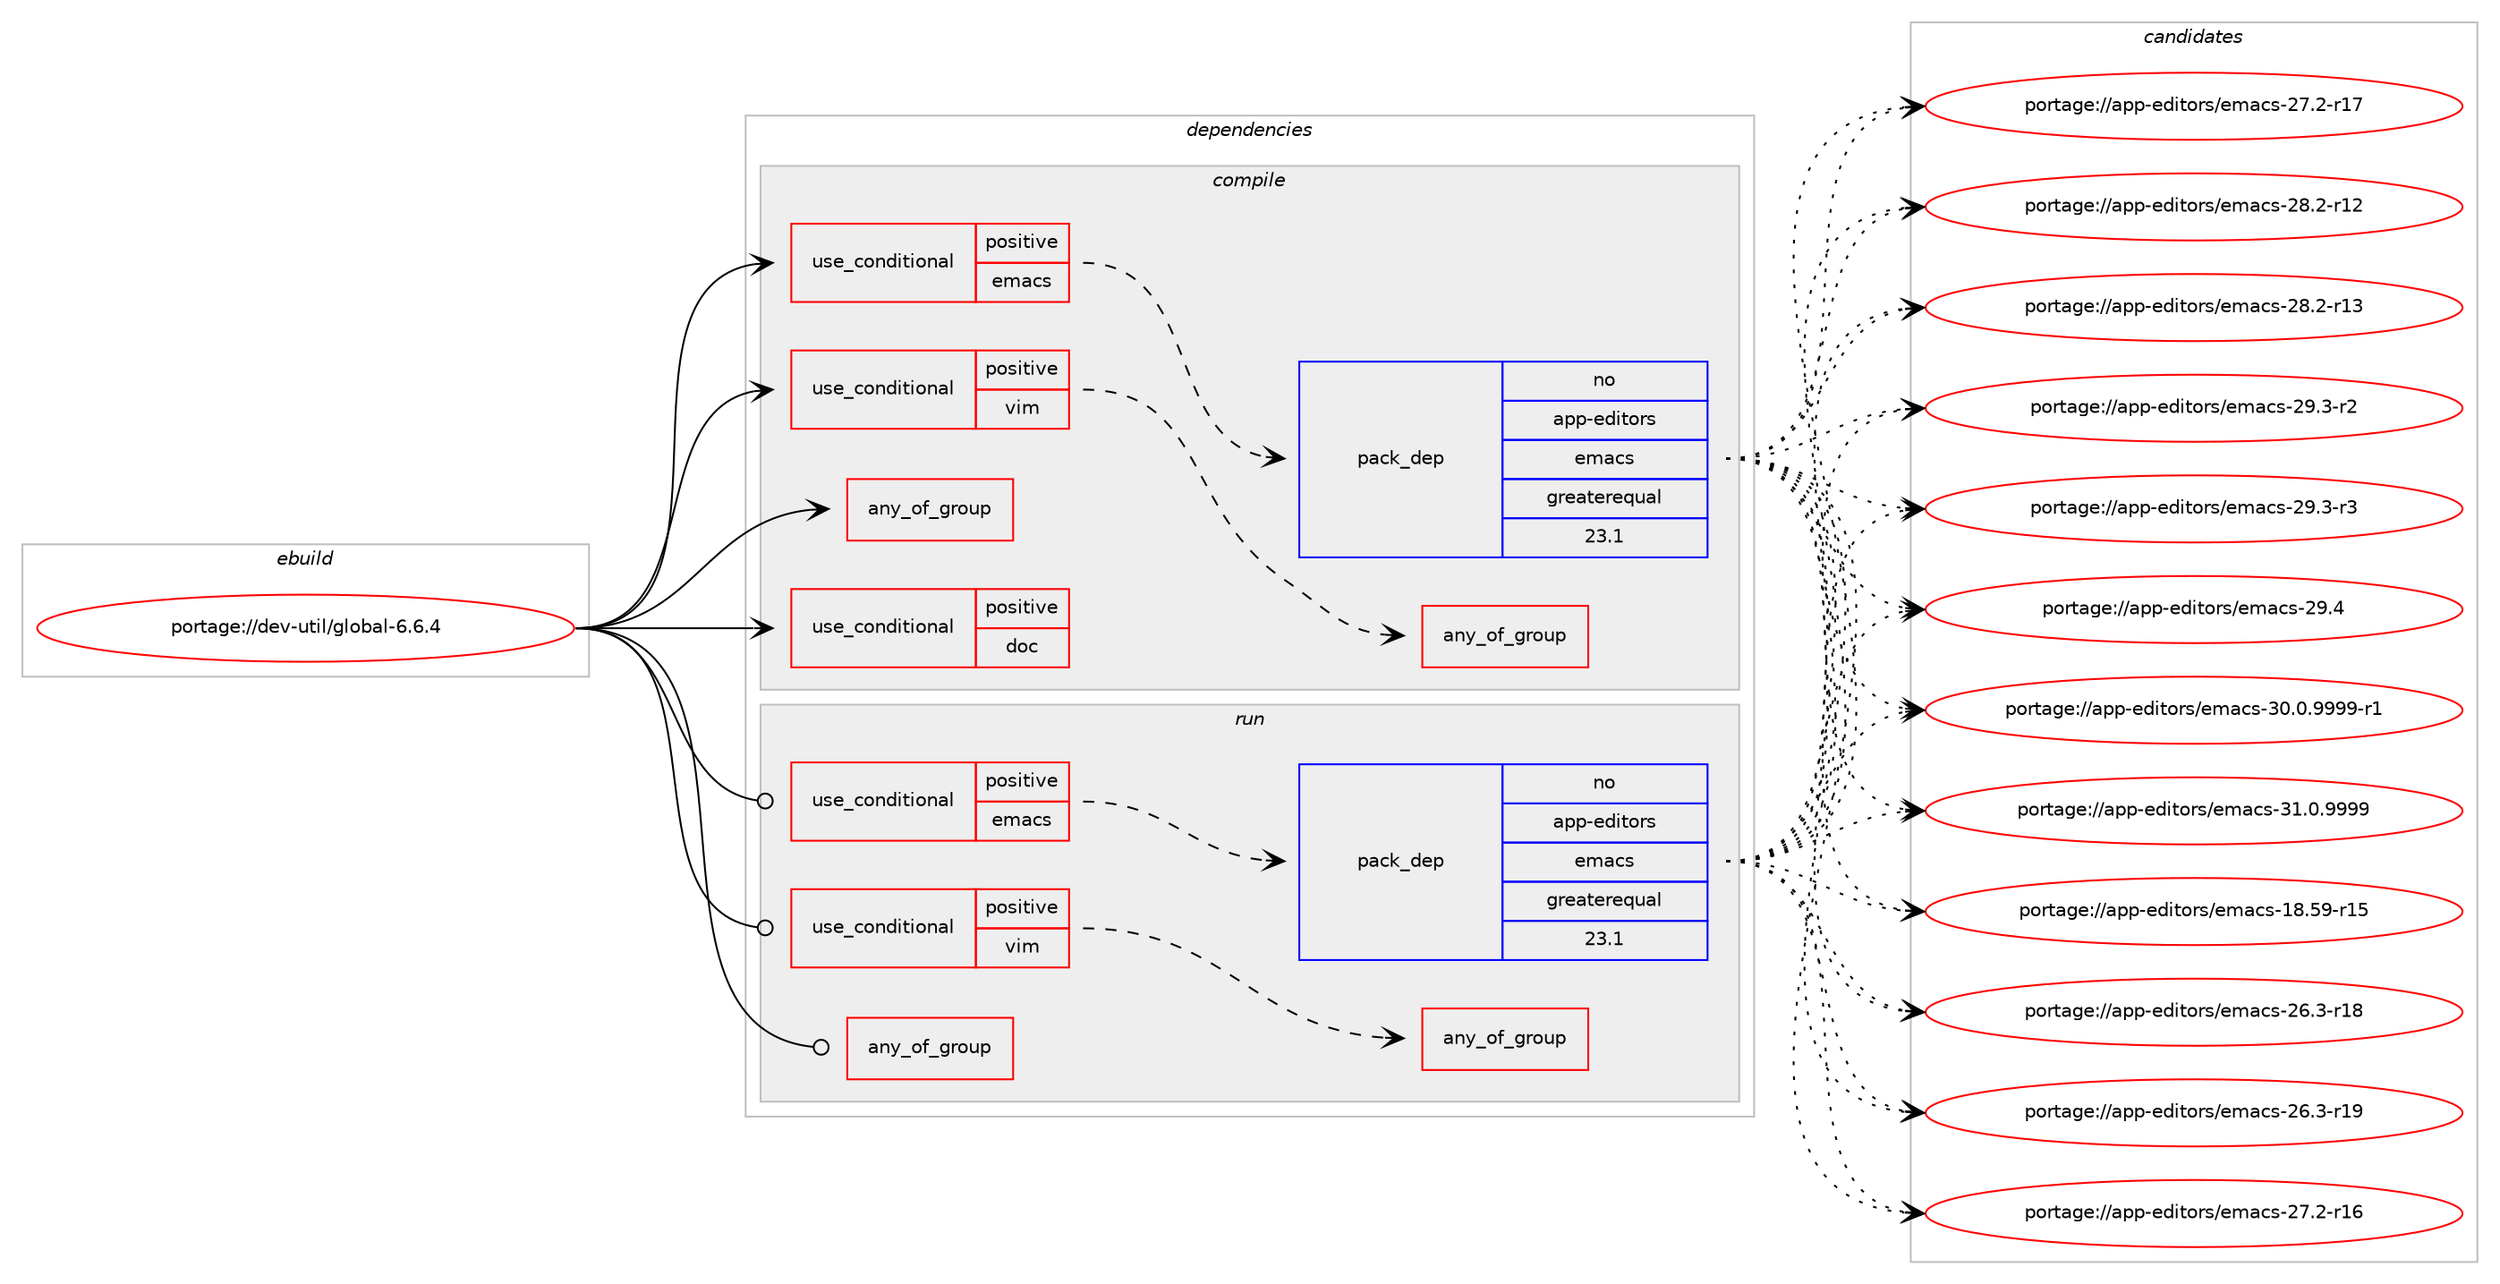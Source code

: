 digraph prolog {

# *************
# Graph options
# *************

newrank=true;
concentrate=true;
compound=true;
graph [rankdir=LR,fontname=Helvetica,fontsize=10,ranksep=1.5];#, ranksep=2.5, nodesep=0.2];
edge  [arrowhead=vee];
node  [fontname=Helvetica,fontsize=10];

# **********
# The ebuild
# **********

subgraph cluster_leftcol {
color=gray;
rank=same;
label=<<i>ebuild</i>>;
id [label="portage://dev-util/global-6.6.4", color=red, width=4, href="../dev-util/global-6.6.4.svg"];
}

# ****************
# The dependencies
# ****************

subgraph cluster_midcol {
color=gray;
label=<<i>dependencies</i>>;
subgraph cluster_compile {
fillcolor="#eeeeee";
style=filled;
label=<<i>compile</i>>;
subgraph any1249 {
dependency110022 [label=<<TABLE BORDER="0" CELLBORDER="1" CELLSPACING="0" CELLPADDING="4"><TR><TD CELLPADDING="10">any_of_group</TD></TR></TABLE>>, shape=none, color=red];# *** BEGIN UNKNOWN DEPENDENCY TYPE (TODO) ***
# dependency110022 -> package_dependency(portage://dev-util/global-6.6.4,install,no,dev-libs,libltdl,none,[,,],[slot(0)],[])
# *** END UNKNOWN DEPENDENCY TYPE (TODO) ***

# *** BEGIN UNKNOWN DEPENDENCY TYPE (TODO) ***
# dependency110022 -> package_dependency(portage://dev-util/global-6.6.4,install,no,dev-build,libtool,none,[,,],[slot(2)],[])
# *** END UNKNOWN DEPENDENCY TYPE (TODO) ***

}
id:e -> dependency110022:w [weight=20,style="solid",arrowhead="vee"];
subgraph cond59200 {
dependency110023 [label=<<TABLE BORDER="0" CELLBORDER="1" CELLSPACING="0" CELLPADDING="4"><TR><TD ROWSPAN="3" CELLPADDING="10">use_conditional</TD></TR><TR><TD>positive</TD></TR><TR><TD>doc</TD></TR></TABLE>>, shape=none, color=red];
# *** BEGIN UNKNOWN DEPENDENCY TYPE (TODO) ***
# dependency110023 -> package_dependency(portage://dev-util/global-6.6.4,install,no,app-text,texi2html,none,[,,],[],[])
# *** END UNKNOWN DEPENDENCY TYPE (TODO) ***

# *** BEGIN UNKNOWN DEPENDENCY TYPE (TODO) ***
# dependency110023 -> package_dependency(portage://dev-util/global-6.6.4,install,no,sys-apps,texinfo,none,[,,],[],[])
# *** END UNKNOWN DEPENDENCY TYPE (TODO) ***

}
id:e -> dependency110023:w [weight=20,style="solid",arrowhead="vee"];
subgraph cond59201 {
dependency110024 [label=<<TABLE BORDER="0" CELLBORDER="1" CELLSPACING="0" CELLPADDING="4"><TR><TD ROWSPAN="3" CELLPADDING="10">use_conditional</TD></TR><TR><TD>positive</TD></TR><TR><TD>emacs</TD></TR></TABLE>>, shape=none, color=red];
subgraph pack49431 {
dependency110025 [label=<<TABLE BORDER="0" CELLBORDER="1" CELLSPACING="0" CELLPADDING="4" WIDTH="220"><TR><TD ROWSPAN="6" CELLPADDING="30">pack_dep</TD></TR><TR><TD WIDTH="110">no</TD></TR><TR><TD>app-editors</TD></TR><TR><TD>emacs</TD></TR><TR><TD>greaterequal</TD></TR><TR><TD>23.1</TD></TR></TABLE>>, shape=none, color=blue];
}
dependency110024:e -> dependency110025:w [weight=20,style="dashed",arrowhead="vee"];
}
id:e -> dependency110024:w [weight=20,style="solid",arrowhead="vee"];
subgraph cond59202 {
dependency110026 [label=<<TABLE BORDER="0" CELLBORDER="1" CELLSPACING="0" CELLPADDING="4"><TR><TD ROWSPAN="3" CELLPADDING="10">use_conditional</TD></TR><TR><TD>positive</TD></TR><TR><TD>vim</TD></TR></TABLE>>, shape=none, color=red];
subgraph any1250 {
dependency110027 [label=<<TABLE BORDER="0" CELLBORDER="1" CELLSPACING="0" CELLPADDING="4"><TR><TD CELLPADDING="10">any_of_group</TD></TR></TABLE>>, shape=none, color=red];# *** BEGIN UNKNOWN DEPENDENCY TYPE (TODO) ***
# dependency110027 -> package_dependency(portage://dev-util/global-6.6.4,install,no,app-editors,vim,none,[,,],[],[])
# *** END UNKNOWN DEPENDENCY TYPE (TODO) ***

# *** BEGIN UNKNOWN DEPENDENCY TYPE (TODO) ***
# dependency110027 -> package_dependency(portage://dev-util/global-6.6.4,install,no,app-editors,gvim,none,[,,],[],[])
# *** END UNKNOWN DEPENDENCY TYPE (TODO) ***

}
dependency110026:e -> dependency110027:w [weight=20,style="dashed",arrowhead="vee"];
}
id:e -> dependency110026:w [weight=20,style="solid",arrowhead="vee"];
# *** BEGIN UNKNOWN DEPENDENCY TYPE (TODO) ***
# id -> package_dependency(portage://dev-util/global-6.6.4,install,no,sys-libs,ncurses,none,[,,],[],[])
# *** END UNKNOWN DEPENDENCY TYPE (TODO) ***

}
subgraph cluster_compileandrun {
fillcolor="#eeeeee";
style=filled;
label=<<i>compile and run</i>>;
}
subgraph cluster_run {
fillcolor="#eeeeee";
style=filled;
label=<<i>run</i>>;
subgraph any1251 {
dependency110028 [label=<<TABLE BORDER="0" CELLBORDER="1" CELLSPACING="0" CELLPADDING="4"><TR><TD CELLPADDING="10">any_of_group</TD></TR></TABLE>>, shape=none, color=red];# *** BEGIN UNKNOWN DEPENDENCY TYPE (TODO) ***
# dependency110028 -> package_dependency(portage://dev-util/global-6.6.4,run,no,dev-libs,libltdl,none,[,,],[slot(0)],[])
# *** END UNKNOWN DEPENDENCY TYPE (TODO) ***

# *** BEGIN UNKNOWN DEPENDENCY TYPE (TODO) ***
# dependency110028 -> package_dependency(portage://dev-util/global-6.6.4,run,no,dev-build,libtool,none,[,,],[slot(2)],[])
# *** END UNKNOWN DEPENDENCY TYPE (TODO) ***

}
id:e -> dependency110028:w [weight=20,style="solid",arrowhead="odot"];
subgraph cond59203 {
dependency110029 [label=<<TABLE BORDER="0" CELLBORDER="1" CELLSPACING="0" CELLPADDING="4"><TR><TD ROWSPAN="3" CELLPADDING="10">use_conditional</TD></TR><TR><TD>positive</TD></TR><TR><TD>emacs</TD></TR></TABLE>>, shape=none, color=red];
subgraph pack49432 {
dependency110030 [label=<<TABLE BORDER="0" CELLBORDER="1" CELLSPACING="0" CELLPADDING="4" WIDTH="220"><TR><TD ROWSPAN="6" CELLPADDING="30">pack_dep</TD></TR><TR><TD WIDTH="110">no</TD></TR><TR><TD>app-editors</TD></TR><TR><TD>emacs</TD></TR><TR><TD>greaterequal</TD></TR><TR><TD>23.1</TD></TR></TABLE>>, shape=none, color=blue];
}
dependency110029:e -> dependency110030:w [weight=20,style="dashed",arrowhead="vee"];
}
id:e -> dependency110029:w [weight=20,style="solid",arrowhead="odot"];
subgraph cond59204 {
dependency110031 [label=<<TABLE BORDER="0" CELLBORDER="1" CELLSPACING="0" CELLPADDING="4"><TR><TD ROWSPAN="3" CELLPADDING="10">use_conditional</TD></TR><TR><TD>positive</TD></TR><TR><TD>vim</TD></TR></TABLE>>, shape=none, color=red];
subgraph any1252 {
dependency110032 [label=<<TABLE BORDER="0" CELLBORDER="1" CELLSPACING="0" CELLPADDING="4"><TR><TD CELLPADDING="10">any_of_group</TD></TR></TABLE>>, shape=none, color=red];# *** BEGIN UNKNOWN DEPENDENCY TYPE (TODO) ***
# dependency110032 -> package_dependency(portage://dev-util/global-6.6.4,run,no,app-editors,vim,none,[,,],[],[])
# *** END UNKNOWN DEPENDENCY TYPE (TODO) ***

# *** BEGIN UNKNOWN DEPENDENCY TYPE (TODO) ***
# dependency110032 -> package_dependency(portage://dev-util/global-6.6.4,run,no,app-editors,gvim,none,[,,],[],[])
# *** END UNKNOWN DEPENDENCY TYPE (TODO) ***

}
dependency110031:e -> dependency110032:w [weight=20,style="dashed",arrowhead="vee"];
}
id:e -> dependency110031:w [weight=20,style="solid",arrowhead="odot"];
# *** BEGIN UNKNOWN DEPENDENCY TYPE (TODO) ***
# id -> package_dependency(portage://dev-util/global-6.6.4,run,no,sys-libs,ncurses,none,[,,],[],[])
# *** END UNKNOWN DEPENDENCY TYPE (TODO) ***

}
}

# **************
# The candidates
# **************

subgraph cluster_choices {
rank=same;
color=gray;
label=<<i>candidates</i>>;

subgraph choice49431 {
color=black;
nodesep=1;
choice9711211245101100105116111114115471011099799115454956465357451144953 [label="portage://app-editors/emacs-18.59-r15", color=red, width=4,href="../app-editors/emacs-18.59-r15.svg"];
choice97112112451011001051161111141154710110997991154550544651451144956 [label="portage://app-editors/emacs-26.3-r18", color=red, width=4,href="../app-editors/emacs-26.3-r18.svg"];
choice97112112451011001051161111141154710110997991154550544651451144957 [label="portage://app-editors/emacs-26.3-r19", color=red, width=4,href="../app-editors/emacs-26.3-r19.svg"];
choice97112112451011001051161111141154710110997991154550554650451144954 [label="portage://app-editors/emacs-27.2-r16", color=red, width=4,href="../app-editors/emacs-27.2-r16.svg"];
choice97112112451011001051161111141154710110997991154550554650451144955 [label="portage://app-editors/emacs-27.2-r17", color=red, width=4,href="../app-editors/emacs-27.2-r17.svg"];
choice97112112451011001051161111141154710110997991154550564650451144950 [label="portage://app-editors/emacs-28.2-r12", color=red, width=4,href="../app-editors/emacs-28.2-r12.svg"];
choice97112112451011001051161111141154710110997991154550564650451144951 [label="portage://app-editors/emacs-28.2-r13", color=red, width=4,href="../app-editors/emacs-28.2-r13.svg"];
choice971121124510110010511611111411547101109979911545505746514511450 [label="portage://app-editors/emacs-29.3-r2", color=red, width=4,href="../app-editors/emacs-29.3-r2.svg"];
choice971121124510110010511611111411547101109979911545505746514511451 [label="portage://app-editors/emacs-29.3-r3", color=red, width=4,href="../app-editors/emacs-29.3-r3.svg"];
choice97112112451011001051161111141154710110997991154550574652 [label="portage://app-editors/emacs-29.4", color=red, width=4,href="../app-editors/emacs-29.4.svg"];
choice9711211245101100105116111114115471011099799115455148464846575757574511449 [label="portage://app-editors/emacs-30.0.9999-r1", color=red, width=4,href="../app-editors/emacs-30.0.9999-r1.svg"];
choice971121124510110010511611111411547101109979911545514946484657575757 [label="portage://app-editors/emacs-31.0.9999", color=red, width=4,href="../app-editors/emacs-31.0.9999.svg"];
dependency110025:e -> choice9711211245101100105116111114115471011099799115454956465357451144953:w [style=dotted,weight="100"];
dependency110025:e -> choice97112112451011001051161111141154710110997991154550544651451144956:w [style=dotted,weight="100"];
dependency110025:e -> choice97112112451011001051161111141154710110997991154550544651451144957:w [style=dotted,weight="100"];
dependency110025:e -> choice97112112451011001051161111141154710110997991154550554650451144954:w [style=dotted,weight="100"];
dependency110025:e -> choice97112112451011001051161111141154710110997991154550554650451144955:w [style=dotted,weight="100"];
dependency110025:e -> choice97112112451011001051161111141154710110997991154550564650451144950:w [style=dotted,weight="100"];
dependency110025:e -> choice97112112451011001051161111141154710110997991154550564650451144951:w [style=dotted,weight="100"];
dependency110025:e -> choice971121124510110010511611111411547101109979911545505746514511450:w [style=dotted,weight="100"];
dependency110025:e -> choice971121124510110010511611111411547101109979911545505746514511451:w [style=dotted,weight="100"];
dependency110025:e -> choice97112112451011001051161111141154710110997991154550574652:w [style=dotted,weight="100"];
dependency110025:e -> choice9711211245101100105116111114115471011099799115455148464846575757574511449:w [style=dotted,weight="100"];
dependency110025:e -> choice971121124510110010511611111411547101109979911545514946484657575757:w [style=dotted,weight="100"];
}
subgraph choice49432 {
color=black;
nodesep=1;
choice9711211245101100105116111114115471011099799115454956465357451144953 [label="portage://app-editors/emacs-18.59-r15", color=red, width=4,href="../app-editors/emacs-18.59-r15.svg"];
choice97112112451011001051161111141154710110997991154550544651451144956 [label="portage://app-editors/emacs-26.3-r18", color=red, width=4,href="../app-editors/emacs-26.3-r18.svg"];
choice97112112451011001051161111141154710110997991154550544651451144957 [label="portage://app-editors/emacs-26.3-r19", color=red, width=4,href="../app-editors/emacs-26.3-r19.svg"];
choice97112112451011001051161111141154710110997991154550554650451144954 [label="portage://app-editors/emacs-27.2-r16", color=red, width=4,href="../app-editors/emacs-27.2-r16.svg"];
choice97112112451011001051161111141154710110997991154550554650451144955 [label="portage://app-editors/emacs-27.2-r17", color=red, width=4,href="../app-editors/emacs-27.2-r17.svg"];
choice97112112451011001051161111141154710110997991154550564650451144950 [label="portage://app-editors/emacs-28.2-r12", color=red, width=4,href="../app-editors/emacs-28.2-r12.svg"];
choice97112112451011001051161111141154710110997991154550564650451144951 [label="portage://app-editors/emacs-28.2-r13", color=red, width=4,href="../app-editors/emacs-28.2-r13.svg"];
choice971121124510110010511611111411547101109979911545505746514511450 [label="portage://app-editors/emacs-29.3-r2", color=red, width=4,href="../app-editors/emacs-29.3-r2.svg"];
choice971121124510110010511611111411547101109979911545505746514511451 [label="portage://app-editors/emacs-29.3-r3", color=red, width=4,href="../app-editors/emacs-29.3-r3.svg"];
choice97112112451011001051161111141154710110997991154550574652 [label="portage://app-editors/emacs-29.4", color=red, width=4,href="../app-editors/emacs-29.4.svg"];
choice9711211245101100105116111114115471011099799115455148464846575757574511449 [label="portage://app-editors/emacs-30.0.9999-r1", color=red, width=4,href="../app-editors/emacs-30.0.9999-r1.svg"];
choice971121124510110010511611111411547101109979911545514946484657575757 [label="portage://app-editors/emacs-31.0.9999", color=red, width=4,href="../app-editors/emacs-31.0.9999.svg"];
dependency110030:e -> choice9711211245101100105116111114115471011099799115454956465357451144953:w [style=dotted,weight="100"];
dependency110030:e -> choice97112112451011001051161111141154710110997991154550544651451144956:w [style=dotted,weight="100"];
dependency110030:e -> choice97112112451011001051161111141154710110997991154550544651451144957:w [style=dotted,weight="100"];
dependency110030:e -> choice97112112451011001051161111141154710110997991154550554650451144954:w [style=dotted,weight="100"];
dependency110030:e -> choice97112112451011001051161111141154710110997991154550554650451144955:w [style=dotted,weight="100"];
dependency110030:e -> choice97112112451011001051161111141154710110997991154550564650451144950:w [style=dotted,weight="100"];
dependency110030:e -> choice97112112451011001051161111141154710110997991154550564650451144951:w [style=dotted,weight="100"];
dependency110030:e -> choice971121124510110010511611111411547101109979911545505746514511450:w [style=dotted,weight="100"];
dependency110030:e -> choice971121124510110010511611111411547101109979911545505746514511451:w [style=dotted,weight="100"];
dependency110030:e -> choice97112112451011001051161111141154710110997991154550574652:w [style=dotted,weight="100"];
dependency110030:e -> choice9711211245101100105116111114115471011099799115455148464846575757574511449:w [style=dotted,weight="100"];
dependency110030:e -> choice971121124510110010511611111411547101109979911545514946484657575757:w [style=dotted,weight="100"];
}
}

}
